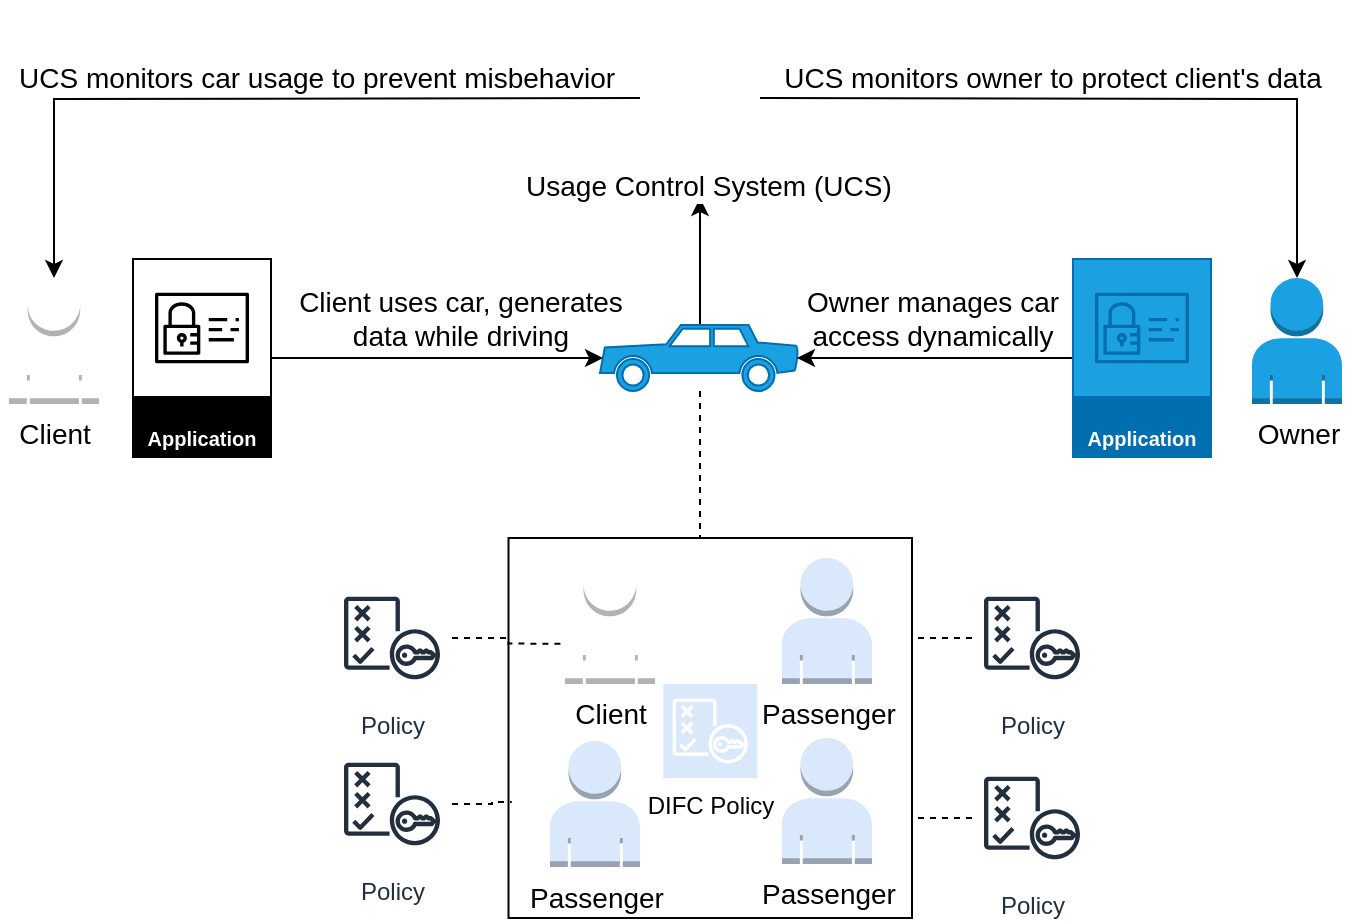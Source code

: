<mxfile version="15.4.0" type="device"><diagram id="APBhIhU1KTz2hVS5535q" name="Page-1"><mxGraphModel dx="1355" dy="848" grid="1" gridSize="10" guides="1" tooltips="1" connect="1" arrows="1" fold="1" page="1" pageScale="1" pageWidth="827" pageHeight="1169" math="0" shadow="0"><root><mxCell id="0"/><mxCell id="1" parent="0"/><mxCell id="i3k5a-DiYsnZk2IyFW_4-6" value="" style="rounded=0;whiteSpace=wrap;html=1;" parent="1" vertex="1"><mxGeometry x="318.25" y="540" width="201.75" height="190" as="geometry"/></mxCell><mxCell id="iH0VlprKS3F5h4E4XLGI-40" style="edgeStyle=orthogonalEdgeStyle;rounded=0;orthogonalLoop=1;jettySize=auto;html=1;" parent="1" source="iH0VlprKS3F5h4E4XLGI-2" edge="1"><mxGeometry relative="1" as="geometry"><mxPoint x="414" y="370" as="targetPoint"/></mxGeometry></mxCell><mxCell id="i3k5a-DiYsnZk2IyFW_4-1" style="edgeStyle=orthogonalEdgeStyle;rounded=0;orthogonalLoop=1;jettySize=auto;html=1;endArrow=none;endFill=0;dashed=1;" parent="1" source="iH0VlprKS3F5h4E4XLGI-2" edge="1"><mxGeometry relative="1" as="geometry"><mxPoint x="414" y="540" as="targetPoint"/></mxGeometry></mxCell><mxCell id="iH0VlprKS3F5h4E4XLGI-2" value="" style="shape=mxgraph.signs.transportation.car_2;html=1;pointerEvents=1;verticalLabelPosition=bottom;verticalAlign=top;align=center;strokeColor=#006EAF;fillColor=#1ba1e2;fontColor=#ffffff;" parent="1" vertex="1"><mxGeometry x="364" y="433.5" width="100" height="33" as="geometry"/></mxCell><mxCell id="iH0VlprKS3F5h4E4XLGI-34" style="edgeStyle=orthogonalEdgeStyle;rounded=0;orthogonalLoop=1;jettySize=auto;html=1;entryX=0.5;entryY=0;entryDx=0;entryDy=0;entryPerimeter=0;" parent="1" target="iH0VlprKS3F5h4E4XLGI-17" edge="1"><mxGeometry relative="1" as="geometry"><mxPoint x="384" y="320" as="sourcePoint"/></mxGeometry></mxCell><mxCell id="iH0VlprKS3F5h4E4XLGI-36" style="edgeStyle=orthogonalEdgeStyle;rounded=0;orthogonalLoop=1;jettySize=auto;html=1;" parent="1" target="iH0VlprKS3F5h4E4XLGI-18" edge="1"><mxGeometry relative="1" as="geometry"><mxPoint x="444" y="320" as="sourcePoint"/></mxGeometry></mxCell><mxCell id="iH0VlprKS3F5h4E4XLGI-44" style="edgeStyle=orthogonalEdgeStyle;rounded=0;orthogonalLoop=1;jettySize=auto;html=1;entryX=0.985;entryY=0.5;entryDx=0;entryDy=0;entryPerimeter=0;" parent="1" source="iH0VlprKS3F5h4E4XLGI-7" target="iH0VlprKS3F5h4E4XLGI-2" edge="1"><mxGeometry relative="1" as="geometry"/></mxCell><mxCell id="iH0VlprKS3F5h4E4XLGI-7" value="Application" style="outlineConnect=0;strokeColor=#006EAF;fillColor=#1ba1e2;dashed=0;verticalLabelPosition=middle;verticalAlign=bottom;align=center;html=1;whiteSpace=wrap;fontSize=10;fontStyle=1;spacing=3;shape=mxgraph.aws4.productIcon;prIcon=mxgraph.aws4.identity_and_access_management;fontColor=#ffffff;" parent="1" vertex="1"><mxGeometry x="600" y="400" width="70" height="100" as="geometry"/></mxCell><mxCell id="iH0VlprKS3F5h4E4XLGI-38" style="edgeStyle=orthogonalEdgeStyle;rounded=0;orthogonalLoop=1;jettySize=auto;html=1;entryX=0.015;entryY=0.5;entryDx=0;entryDy=0;entryPerimeter=0;" parent="1" source="iH0VlprKS3F5h4E4XLGI-8" target="iH0VlprKS3F5h4E4XLGI-2" edge="1"><mxGeometry relative="1" as="geometry"/></mxCell><mxCell id="iH0VlprKS3F5h4E4XLGI-8" value="&lt;font color=&quot;#ffffff&quot;&gt;Application&lt;/font&gt;" style="outlineConnect=0;dashed=0;verticalLabelPosition=middle;verticalAlign=bottom;align=center;html=1;whiteSpace=wrap;fontSize=10;fontStyle=1;spacing=3;shape=mxgraph.aws4.productIcon;prIcon=mxgraph.aws4.identity_and_access_management;" parent="1" vertex="1"><mxGeometry x="130" y="400" width="70" height="100" as="geometry"/></mxCell><mxCell id="iH0VlprKS3F5h4E4XLGI-17" value="&lt;font style=&quot;font-size: 14px&quot;&gt;Client&lt;/font&gt;" style="outlineConnect=0;dashed=0;verticalLabelPosition=bottom;verticalAlign=top;align=center;html=1;shape=mxgraph.aws3.user;strokeWidth=2;" parent="1" vertex="1"><mxGeometry x="68.5" y="410" width="45" height="63" as="geometry"/></mxCell><mxCell id="iH0VlprKS3F5h4E4XLGI-18" value="&lt;font style=&quot;font-size: 14px&quot; color=&quot;#000000&quot;&gt;Owner&lt;/font&gt;" style="outlineConnect=0;dashed=0;verticalLabelPosition=bottom;verticalAlign=top;align=center;html=1;shape=mxgraph.aws3.user;fillColor=#1ba1e2;strokeColor=#006EAF;fontColor=#ffffff;" parent="1" vertex="1"><mxGeometry x="690" y="410" width="45" height="63" as="geometry"/></mxCell><mxCell id="iH0VlprKS3F5h4E4XLGI-30" value="&lt;font style=&quot;font-size: 14px&quot;&gt;&amp;nbsp;Usage Control System (UCS)&lt;br&gt;&lt;/font&gt;" style="shape=image;html=1;verticalAlign=top;verticalLabelPosition=bottom;labelBackgroundColor=#ffffff;imageAspect=0;aspect=fixed;image=https://cdn2.iconfinder.com/data/icons/search-outline-24-px/24/files_and_folders_business_and_finance_loupe_CV_curriculum_vitae-128.png;fillColor=#000000;" parent="1" vertex="1"><mxGeometry x="377" y="271" width="78" height="78" as="geometry"/></mxCell><mxCell id="iH0VlprKS3F5h4E4XLGI-35" value="&lt;font style=&quot;font-size: 14px&quot;&gt;UCS monitors car usage to prevent misbehavior&amp;nbsp;&lt;/font&gt;" style="text;html=1;align=center;verticalAlign=middle;resizable=0;points=[];autosize=1;" parent="1" vertex="1"><mxGeometry x="64" y="300" width="320" height="20" as="geometry"/></mxCell><mxCell id="iH0VlprKS3F5h4E4XLGI-37" value="&lt;font style=&quot;font-size: 14px&quot;&gt;UCS monitors owner to protect client's data&lt;br&gt;&lt;/font&gt;" style="text;html=1;align=center;verticalAlign=middle;resizable=0;points=[];autosize=1;" parent="1" vertex="1"><mxGeometry x="450" y="300" width="280" height="20" as="geometry"/></mxCell><mxCell id="iH0VlprKS3F5h4E4XLGI-39" value="&lt;font style=&quot;font-size: 14px&quot;&gt;Client uses car, generates &lt;br&gt;data while driving&lt;/font&gt;" style="text;html=1;align=center;verticalAlign=middle;resizable=0;points=[];autosize=1;" parent="1" vertex="1"><mxGeometry x="204" y="410" width="180" height="40" as="geometry"/></mxCell><mxCell id="iH0VlprKS3F5h4E4XLGI-45" value="&lt;font style=&quot;font-size: 14px&quot;&gt;Owner manages car&lt;br&gt;access dynamically&lt;/font&gt;" style="text;html=1;align=center;verticalAlign=middle;resizable=0;points=[];autosize=1;" parent="1" vertex="1"><mxGeometry x="460" y="410" width="140" height="40" as="geometry"/></mxCell><mxCell id="i3k5a-DiYsnZk2IyFW_4-2" value="&lt;font style=&quot;font-size: 14px&quot;&gt;Client&lt;/font&gt;" style="outlineConnect=0;dashed=0;verticalLabelPosition=bottom;verticalAlign=top;align=center;html=1;shape=mxgraph.aws3.user;" parent="1" vertex="1"><mxGeometry x="346.5" y="550" width="45" height="63" as="geometry"/></mxCell><mxCell id="i3k5a-DiYsnZk2IyFW_4-3" value="&lt;font style=&quot;font-size: 14px&quot;&gt;Passenger&lt;/font&gt;" style="outlineConnect=0;dashed=0;verticalLabelPosition=bottom;verticalAlign=top;align=center;html=1;shape=mxgraph.aws3.user;fillColor=#dae8fc;strokeColor=#6c8ebf;" parent="1" vertex="1"><mxGeometry x="455" y="550" width="45" height="63" as="geometry"/></mxCell><mxCell id="i3k5a-DiYsnZk2IyFW_4-4" value="&lt;font style=&quot;font-size: 14px&quot;&gt;Passenger&lt;/font&gt;" style="outlineConnect=0;dashed=0;verticalLabelPosition=bottom;verticalAlign=top;align=center;html=1;shape=mxgraph.aws3.user;fillColor=#dae8fc;strokeColor=#6c8ebf;" parent="1" vertex="1"><mxGeometry x="339" y="641.5" width="45" height="63" as="geometry"/></mxCell><mxCell id="i3k5a-DiYsnZk2IyFW_4-5" value="&lt;font style=&quot;font-size: 14px&quot;&gt;Passenger&lt;/font&gt;" style="outlineConnect=0;dashed=0;verticalLabelPosition=bottom;verticalAlign=top;align=center;html=1;shape=mxgraph.aws3.user;fillColor=#dae8fc;strokeColor=#6c8ebf;" parent="1" vertex="1"><mxGeometry x="455" y="640" width="45" height="63" as="geometry"/></mxCell><mxCell id="i3k5a-DiYsnZk2IyFW_4-9" style="edgeStyle=orthogonalEdgeStyle;rounded=0;orthogonalLoop=1;jettySize=auto;html=1;entryX=0;entryY=0.68;entryDx=0;entryDy=0;entryPerimeter=0;dashed=1;endArrow=none;endFill=0;" parent="1" source="i3k5a-DiYsnZk2IyFW_4-8" target="i3k5a-DiYsnZk2IyFW_4-2" edge="1"><mxGeometry relative="1" as="geometry"/></mxCell><mxCell id="i3k5a-DiYsnZk2IyFW_4-8" value="Policy" style="sketch=0;outlineConnect=0;fontColor=#232F3E;gradientColor=none;strokeColor=#232F3E;fillColor=#ffffff;dashed=0;verticalLabelPosition=bottom;verticalAlign=top;align=center;html=1;fontSize=12;fontStyle=0;aspect=fixed;shape=mxgraph.aws4.resourceIcon;resIcon=mxgraph.aws4.policy;" parent="1" vertex="1"><mxGeometry x="230" y="560" width="60" height="60" as="geometry"/></mxCell><mxCell id="i3k5a-DiYsnZk2IyFW_4-11" style="edgeStyle=orthogonalEdgeStyle;rounded=0;orthogonalLoop=1;jettySize=auto;html=1;dashed=1;endArrow=none;endFill=0;entryX=0.008;entryY=0.695;entryDx=0;entryDy=0;entryPerimeter=0;" parent="1" source="i3k5a-DiYsnZk2IyFW_4-10" target="i3k5a-DiYsnZk2IyFW_4-6" edge="1"><mxGeometry relative="1" as="geometry"/></mxCell><mxCell id="i3k5a-DiYsnZk2IyFW_4-10" value="Policy" style="sketch=0;outlineConnect=0;fontColor=#232F3E;gradientColor=none;strokeColor=#232F3E;fillColor=#ffffff;dashed=0;verticalLabelPosition=bottom;verticalAlign=top;align=center;html=1;fontSize=12;fontStyle=0;aspect=fixed;shape=mxgraph.aws4.resourceIcon;resIcon=mxgraph.aws4.policy;" parent="1" vertex="1"><mxGeometry x="230" y="643" width="60" height="60" as="geometry"/></mxCell><mxCell id="i3k5a-DiYsnZk2IyFW_4-13" style="edgeStyle=orthogonalEdgeStyle;rounded=0;orthogonalLoop=1;jettySize=auto;html=1;dashed=1;endArrow=none;endFill=0;" parent="1" source="i3k5a-DiYsnZk2IyFW_4-12" edge="1"><mxGeometry relative="1" as="geometry"><mxPoint x="520" y="590" as="targetPoint"/></mxGeometry></mxCell><mxCell id="i3k5a-DiYsnZk2IyFW_4-12" value="Policy" style="sketch=0;outlineConnect=0;fontColor=#232F3E;gradientColor=none;strokeColor=#232F3E;fillColor=#ffffff;dashed=0;verticalLabelPosition=bottom;verticalAlign=top;align=center;html=1;fontSize=12;fontStyle=0;aspect=fixed;shape=mxgraph.aws4.resourceIcon;resIcon=mxgraph.aws4.policy;" parent="1" vertex="1"><mxGeometry x="550" y="560" width="60" height="60" as="geometry"/></mxCell><mxCell id="i3k5a-DiYsnZk2IyFW_4-15" style="edgeStyle=orthogonalEdgeStyle;rounded=0;orthogonalLoop=1;jettySize=auto;html=1;dashed=1;endArrow=none;endFill=0;" parent="1" source="i3k5a-DiYsnZk2IyFW_4-14" edge="1"><mxGeometry relative="1" as="geometry"><mxPoint x="520" y="680" as="targetPoint"/></mxGeometry></mxCell><mxCell id="i3k5a-DiYsnZk2IyFW_4-14" value="Policy" style="sketch=0;outlineConnect=0;fontColor=#232F3E;gradientColor=none;strokeColor=#232F3E;fillColor=#ffffff;dashed=0;verticalLabelPosition=bottom;verticalAlign=top;align=center;html=1;fontSize=12;fontStyle=0;aspect=fixed;shape=mxgraph.aws4.resourceIcon;resIcon=mxgraph.aws4.policy;" parent="1" vertex="1"><mxGeometry x="550" y="650" width="60" height="60" as="geometry"/></mxCell><mxCell id="i3k5a-DiYsnZk2IyFW_4-17" value="&lt;font color=&quot;#000000&quot;&gt;DIFC Policy&lt;/font&gt;" style="sketch=0;outlineConnect=0;strokeColor=#FFFFFF;fillColor=#dae8fc;dashed=0;verticalLabelPosition=bottom;verticalAlign=top;align=center;html=1;fontSize=12;fontStyle=0;aspect=fixed;shape=mxgraph.aws4.resourceIcon;resIcon=mxgraph.aws4.policy;" parent="1" vertex="1"><mxGeometry x="395.63" y="613" width="47" height="47" as="geometry"/></mxCell></root></mxGraphModel></diagram></mxfile>
